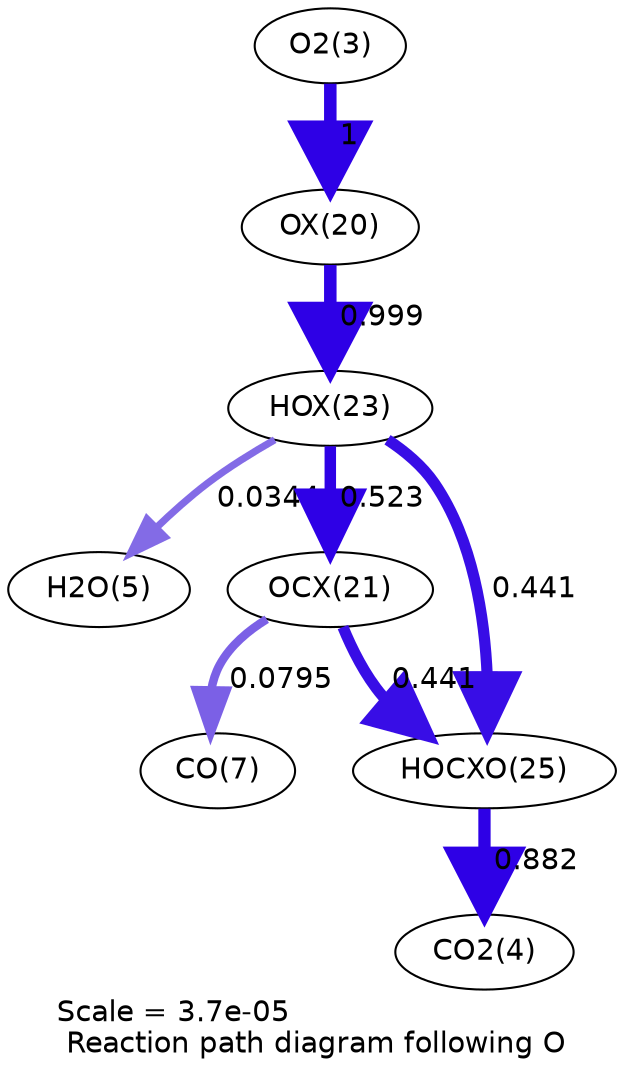 digraph reaction_paths {
center=1;
s5 -> s24[fontname="Helvetica", penwidth=6, arrowsize=3, color="0.7, 1.5, 0.9"
, label=" 1"];
s24 -> s27[fontname="Helvetica", penwidth=6, arrowsize=3, color="0.7, 1.5, 0.9"
, label=" 0.999"];
s27 -> s7[fontname="Helvetica", penwidth=3.46, arrowsize=1.73, color="0.7, 0.534, 0.9"
, label=" 0.0344"];
s27 -> s25[fontname="Helvetica", penwidth=5.51, arrowsize=2.76, color="0.7, 1.02, 0.9"
, label=" 0.523"];
s27 -> s29[fontname="Helvetica", penwidth=5.38, arrowsize=2.69, color="0.7, 0.941, 0.9"
, label=" 0.441"];
s25 -> s9[fontname="Helvetica", penwidth=4.09, arrowsize=2.04, color="0.7, 0.58, 0.9"
, label=" 0.0795"];
s25 -> s29[fontname="Helvetica", penwidth=5.38, arrowsize=2.69, color="0.7, 0.941, 0.9"
, label=" 0.441"];
s29 -> s6[fontname="Helvetica", penwidth=5.9, arrowsize=2.95, color="0.7, 1.38, 0.9"
, label=" 0.882"];
s5 [ fontname="Helvetica", label="O2(3)"];
s6 [ fontname="Helvetica", label="CO2(4)"];
s7 [ fontname="Helvetica", label="H2O(5)"];
s9 [ fontname="Helvetica", label="CO(7)"];
s24 [ fontname="Helvetica", label="OX(20)"];
s25 [ fontname="Helvetica", label="OCX(21)"];
s27 [ fontname="Helvetica", label="HOX(23)"];
s29 [ fontname="Helvetica", label="HOCXO(25)"];
 label = "Scale = 3.7e-05\l Reaction path diagram following O";
 fontname = "Helvetica";
}
